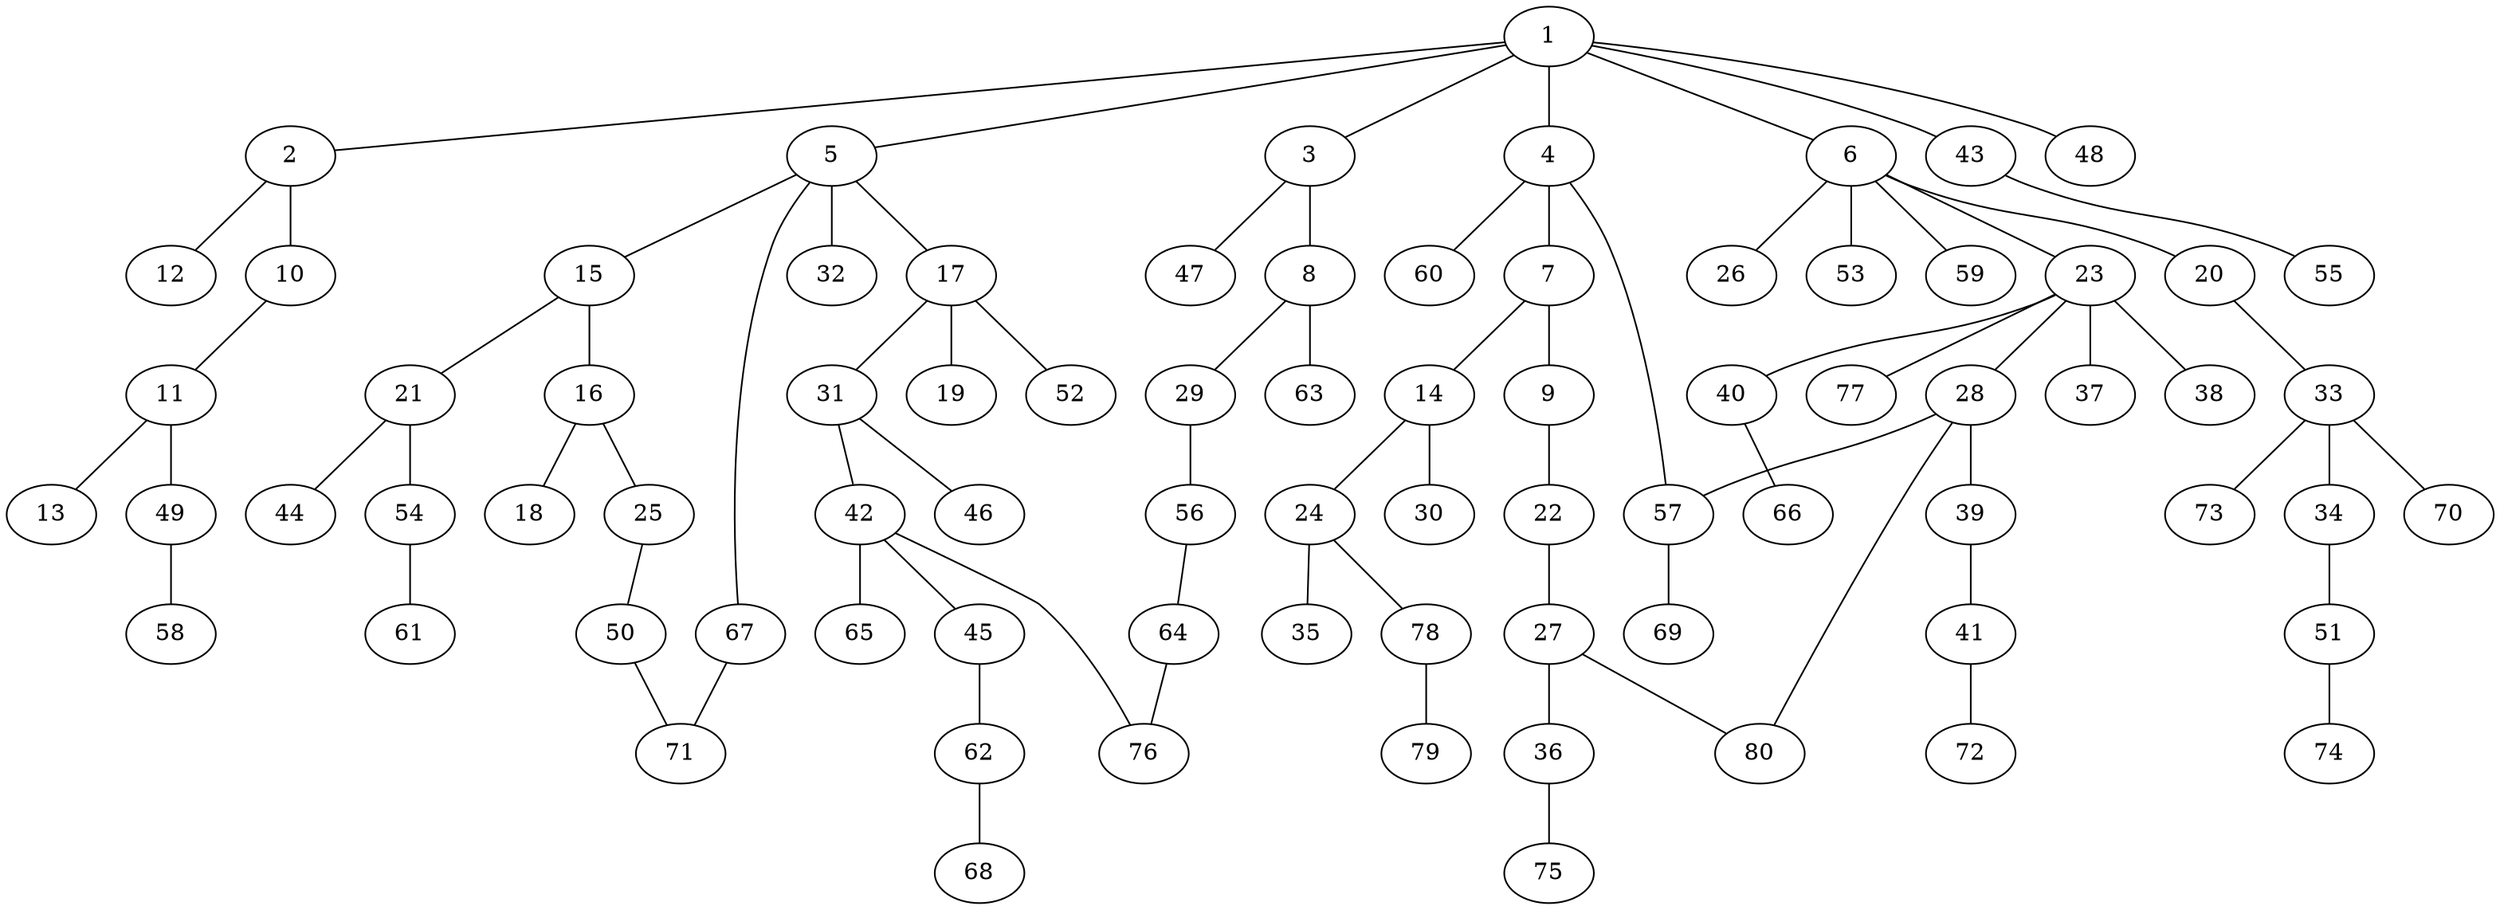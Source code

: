 graph graphname {1--2
1--3
1--4
1--5
1--6
1--43
1--48
2--10
2--12
3--8
3--47
4--7
4--57
4--60
5--15
5--17
5--32
5--67
6--20
6--23
6--26
6--53
6--59
7--9
7--14
8--29
8--63
9--22
10--11
11--13
11--49
14--24
14--30
15--16
15--21
16--18
16--25
17--19
17--31
17--52
20--33
21--44
21--54
22--27
23--28
23--37
23--38
23--40
23--77
24--35
24--78
25--50
27--36
27--80
28--39
28--57
28--80
29--56
31--42
31--46
33--34
33--70
33--73
34--51
36--75
39--41
40--66
41--72
42--45
42--65
42--76
43--55
45--62
49--58
50--71
51--74
54--61
56--64
57--69
62--68
64--76
67--71
78--79
}